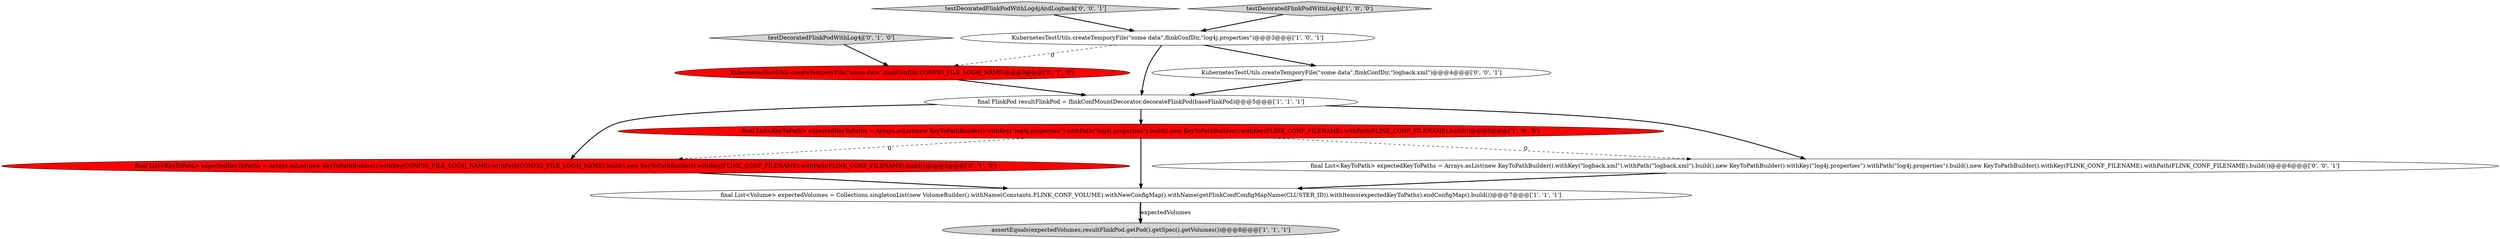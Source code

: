digraph {
5 [style = filled, label = "final List<KeyToPath> expectedKeyToPaths = Arrays.asList(new KeyToPathBuilder().withKey(\"log4j.properties\").withPath(\"log4j.properties\").build(),new KeyToPathBuilder().withKey(FLINK_CONF_FILENAME).withPath(FLINK_CONF_FILENAME).build())@@@5@@@['1', '0', '0']", fillcolor = red, shape = ellipse image = "AAA1AAABBB1BBB"];
11 [style = filled, label = "final List<KeyToPath> expectedKeyToPaths = Arrays.asList(new KeyToPathBuilder().withKey(\"logback.xml\").withPath(\"logback.xml\").build(),new KeyToPathBuilder().withKey(\"log4j.properties\").withPath(\"log4j.properties\").build(),new KeyToPathBuilder().withKey(FLINK_CONF_FILENAME).withPath(FLINK_CONF_FILENAME).build())@@@6@@@['0', '0', '1']", fillcolor = white, shape = ellipse image = "AAA0AAABBB3BBB"];
3 [style = filled, label = "final List<Volume> expectedVolumes = Collections.singletonList(new VolumeBuilder().withName(Constants.FLINK_CONF_VOLUME).withNewConfigMap().withName(getFlinkConfConfigMapName(CLUSTER_ID)).withItems(expectedKeyToPaths).endConfigMap().build())@@@7@@@['1', '1', '1']", fillcolor = white, shape = ellipse image = "AAA0AAABBB1BBB"];
7 [style = filled, label = "testDecoratedFlinkPodWithLog4j['0', '1', '0']", fillcolor = lightgray, shape = diamond image = "AAA0AAABBB2BBB"];
8 [style = filled, label = "KubernetesTestUtils.createTemporyFile(\"some data\",flinkConfDir,CONFIG_FILE_LOG4J_NAME)@@@3@@@['0', '1', '0']", fillcolor = red, shape = ellipse image = "AAA1AAABBB2BBB"];
10 [style = filled, label = "testDecoratedFlinkPodWithLog4jAndLogback['0', '0', '1']", fillcolor = lightgray, shape = diamond image = "AAA0AAABBB3BBB"];
9 [style = filled, label = "KubernetesTestUtils.createTemporyFile(\"some data\",flinkConfDir,\"logback.xml\")@@@4@@@['0', '0', '1']", fillcolor = white, shape = ellipse image = "AAA0AAABBB3BBB"];
2 [style = filled, label = "testDecoratedFlinkPodWithLog4j['1', '0', '0']", fillcolor = lightgray, shape = diamond image = "AAA0AAABBB1BBB"];
0 [style = filled, label = "KubernetesTestUtils.createTemporyFile(\"some data\",flinkConfDir,\"log4j.properties\")@@@3@@@['1', '0', '1']", fillcolor = white, shape = ellipse image = "AAA0AAABBB1BBB"];
6 [style = filled, label = "final List<KeyToPath> expectedKeyToPaths = Arrays.asList(new KeyToPathBuilder().withKey(CONFIG_FILE_LOG4J_NAME).withPath(CONFIG_FILE_LOG4J_NAME).build(),new KeyToPathBuilder().withKey(FLINK_CONF_FILENAME).withPath(FLINK_CONF_FILENAME).build())@@@5@@@['0', '1', '0']", fillcolor = red, shape = ellipse image = "AAA1AAABBB2BBB"];
1 [style = filled, label = "assertEquals(expectedVolumes,resultFlinkPod.getPod().getSpec().getVolumes())@@@8@@@['1', '1', '1']", fillcolor = lightgray, shape = ellipse image = "AAA0AAABBB1BBB"];
4 [style = filled, label = "final FlinkPod resultFlinkPod = flinkConfMountDecorator.decorateFlinkPod(baseFlinkPod)@@@5@@@['1', '1', '1']", fillcolor = white, shape = ellipse image = "AAA0AAABBB1BBB"];
5->3 [style = bold, label=""];
6->3 [style = bold, label=""];
0->8 [style = dashed, label="0"];
0->9 [style = bold, label=""];
2->0 [style = bold, label=""];
8->4 [style = bold, label=""];
5->6 [style = dashed, label="0"];
3->1 [style = bold, label=""];
4->11 [style = bold, label=""];
7->8 [style = bold, label=""];
0->4 [style = bold, label=""];
4->6 [style = bold, label=""];
4->5 [style = bold, label=""];
11->3 [style = bold, label=""];
5->11 [style = dashed, label="0"];
10->0 [style = bold, label=""];
9->4 [style = bold, label=""];
3->1 [style = solid, label="expectedVolumes"];
}
